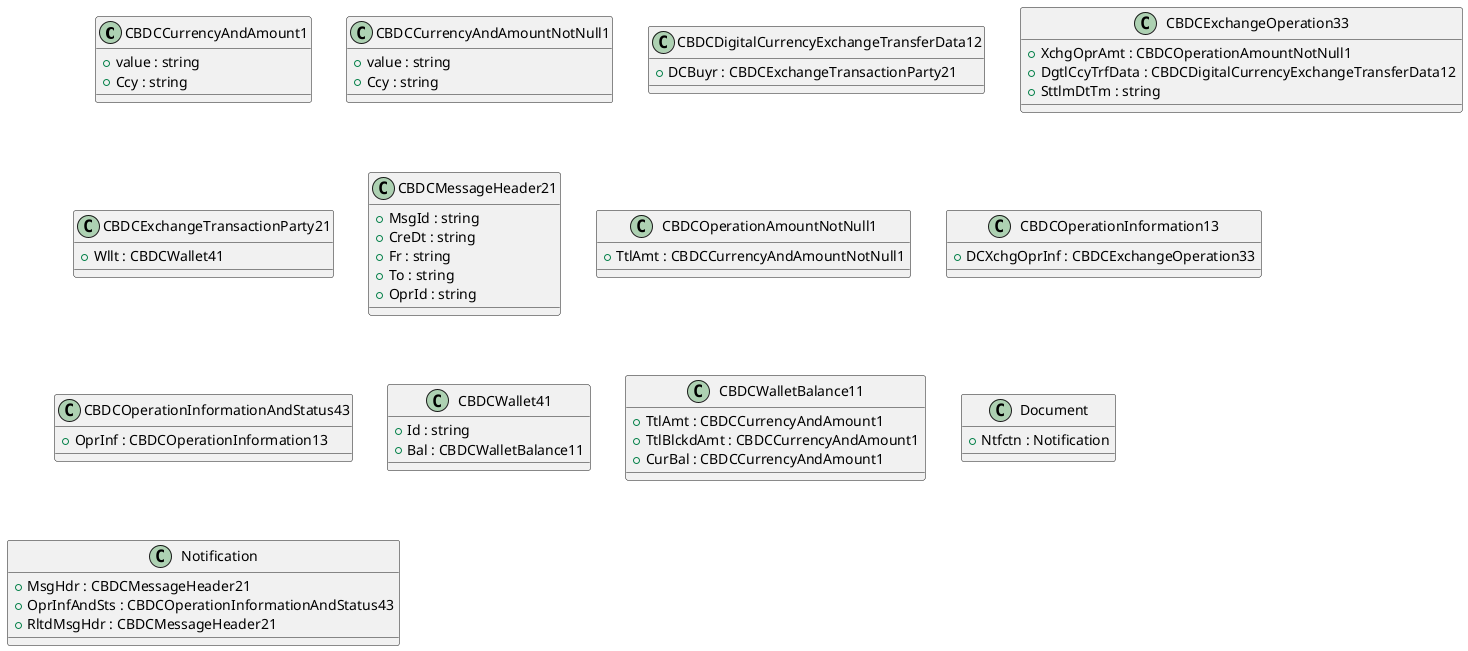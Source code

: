 @startuml

class CBDCCurrencyAndAmount1 {
    +value : string
    +Ccy : string
}
class CBDCCurrencyAndAmountNotNull1 {
    +value : string
    +Ccy : string
}
class CBDCDigitalCurrencyExchangeTransferData12 {
    +DCBuyr : CBDCExchangeTransactionParty21
}
class CBDCExchangeOperation33 {
    +XchgOprAmt : CBDCOperationAmountNotNull1
    +DgtlCcyTrfData : CBDCDigitalCurrencyExchangeTransferData12
    +SttlmDtTm : string
}
class CBDCExchangeTransactionParty21 {
    +Wllt : CBDCWallet41
}
class CBDCMessageHeader21 {
    +MsgId : string
    +CreDt : string
    +Fr : string
    +To : string
    +OprId : string
}
class CBDCOperationAmountNotNull1 {
    +TtlAmt : CBDCCurrencyAndAmountNotNull1
}
class CBDCOperationInformation13 {
    +DCXchgOprInf : CBDCExchangeOperation33
}
class CBDCOperationInformationAndStatus43 {
    +OprInf : CBDCOperationInformation13
}
class CBDCWallet41 {
    +Id : string
    +Bal : CBDCWalletBalance11
}
class CBDCWalletBalance11 {
    +TtlAmt : CBDCCurrencyAndAmount1
    +TtlBlckdAmt : CBDCCurrencyAndAmount1
    +CurBal : CBDCCurrencyAndAmount1
}
class Document {
    +Ntfctn : Notification
}
class Notification {
    +MsgHdr : CBDCMessageHeader21
    +OprInfAndSts : CBDCOperationInformationAndStatus43
    +RltdMsgHdr : CBDCMessageHeader21
}

@enduml
